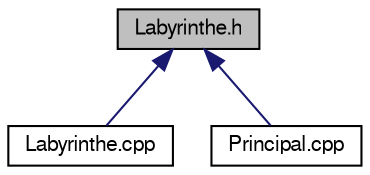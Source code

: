 digraph "Labyrinthe.h"
{
 // LATEX_PDF_SIZE
  edge [fontname="FreeSans",fontsize="10",labelfontname="FreeSans",labelfontsize="10"];
  node [fontname="FreeSans",fontsize="10",shape=record];
  Node1 [label="Labyrinthe.h",height=0.2,width=0.4,color="black", fillcolor="grey75", style="filled", fontcolor="black",tooltip="Ce fichier contient l'interface d'un labyrinthe."];
  Node1 -> Node2 [dir="back",color="midnightblue",fontsize="10",style="solid",fontname="FreeSans"];
  Node2 [label="Labyrinthe.cpp",height=0.2,width=0.4,color="black", fillcolor="white", style="filled",URL="$_labyrinthe_8cpp.html",tooltip="Le code des méthodes membres et privés de la classe Labyrinthe."];
  Node1 -> Node3 [dir="back",color="midnightblue",fontsize="10",style="solid",fontname="FreeSans"];
  Node3 [label="Principal.cpp",height=0.2,width=0.4,color="black", fillcolor="white", style="filled",URL="$_principal_8cpp.html",tooltip="Ce fichier contient un main pour tester le labyrinthe."];
}
